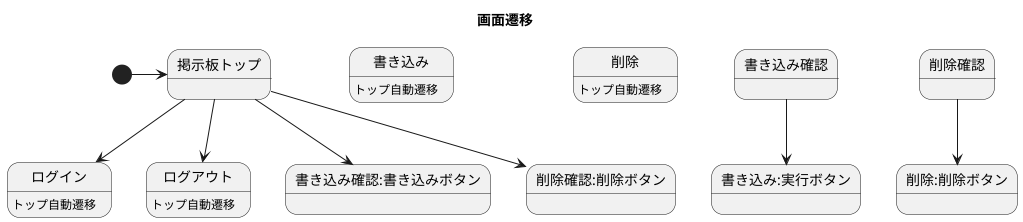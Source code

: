 @startuml
title 画面遷移
ログイン:トップ自動遷移
ログアウト:トップ自動遷移
書き込み:トップ自動遷移
削除:トップ自動遷移

[*]->掲示板トップ
掲示板トップ-->ログイン
掲示板トップ-->ログアウト
掲示板トップ-->書き込み確認:書き込みボタン
書き込み確認-->書き込み:実行ボタン
掲示板トップ-->削除確認:削除ボタン
削除確認-->削除:削除ボタン
@enduml

